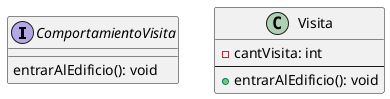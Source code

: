 @startuml

interface ComportamientoVisita{
    entrarAlEdificio(): void
}

class Visita{
    -cantVisita: int
    --
    +entrarAlEdificio(): void
}

@enduml